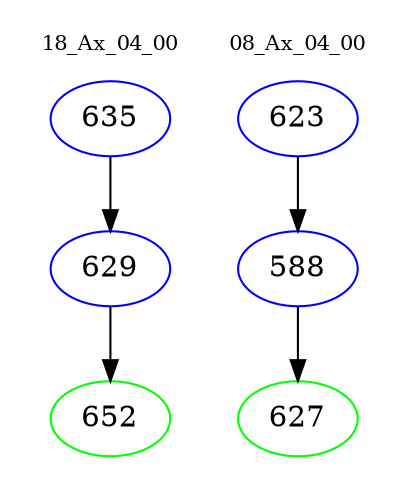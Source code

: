 digraph{
subgraph cluster_0 {
color = white
label = "18_Ax_04_00";
fontsize=10;
T0_635 [label="635", color="blue"]
T0_635 -> T0_629 [color="black"]
T0_629 [label="629", color="blue"]
T0_629 -> T0_652 [color="black"]
T0_652 [label="652", color="green"]
}
subgraph cluster_1 {
color = white
label = "08_Ax_04_00";
fontsize=10;
T1_623 [label="623", color="blue"]
T1_623 -> T1_588 [color="black"]
T1_588 [label="588", color="blue"]
T1_588 -> T1_627 [color="black"]
T1_627 [label="627", color="green"]
}
}
